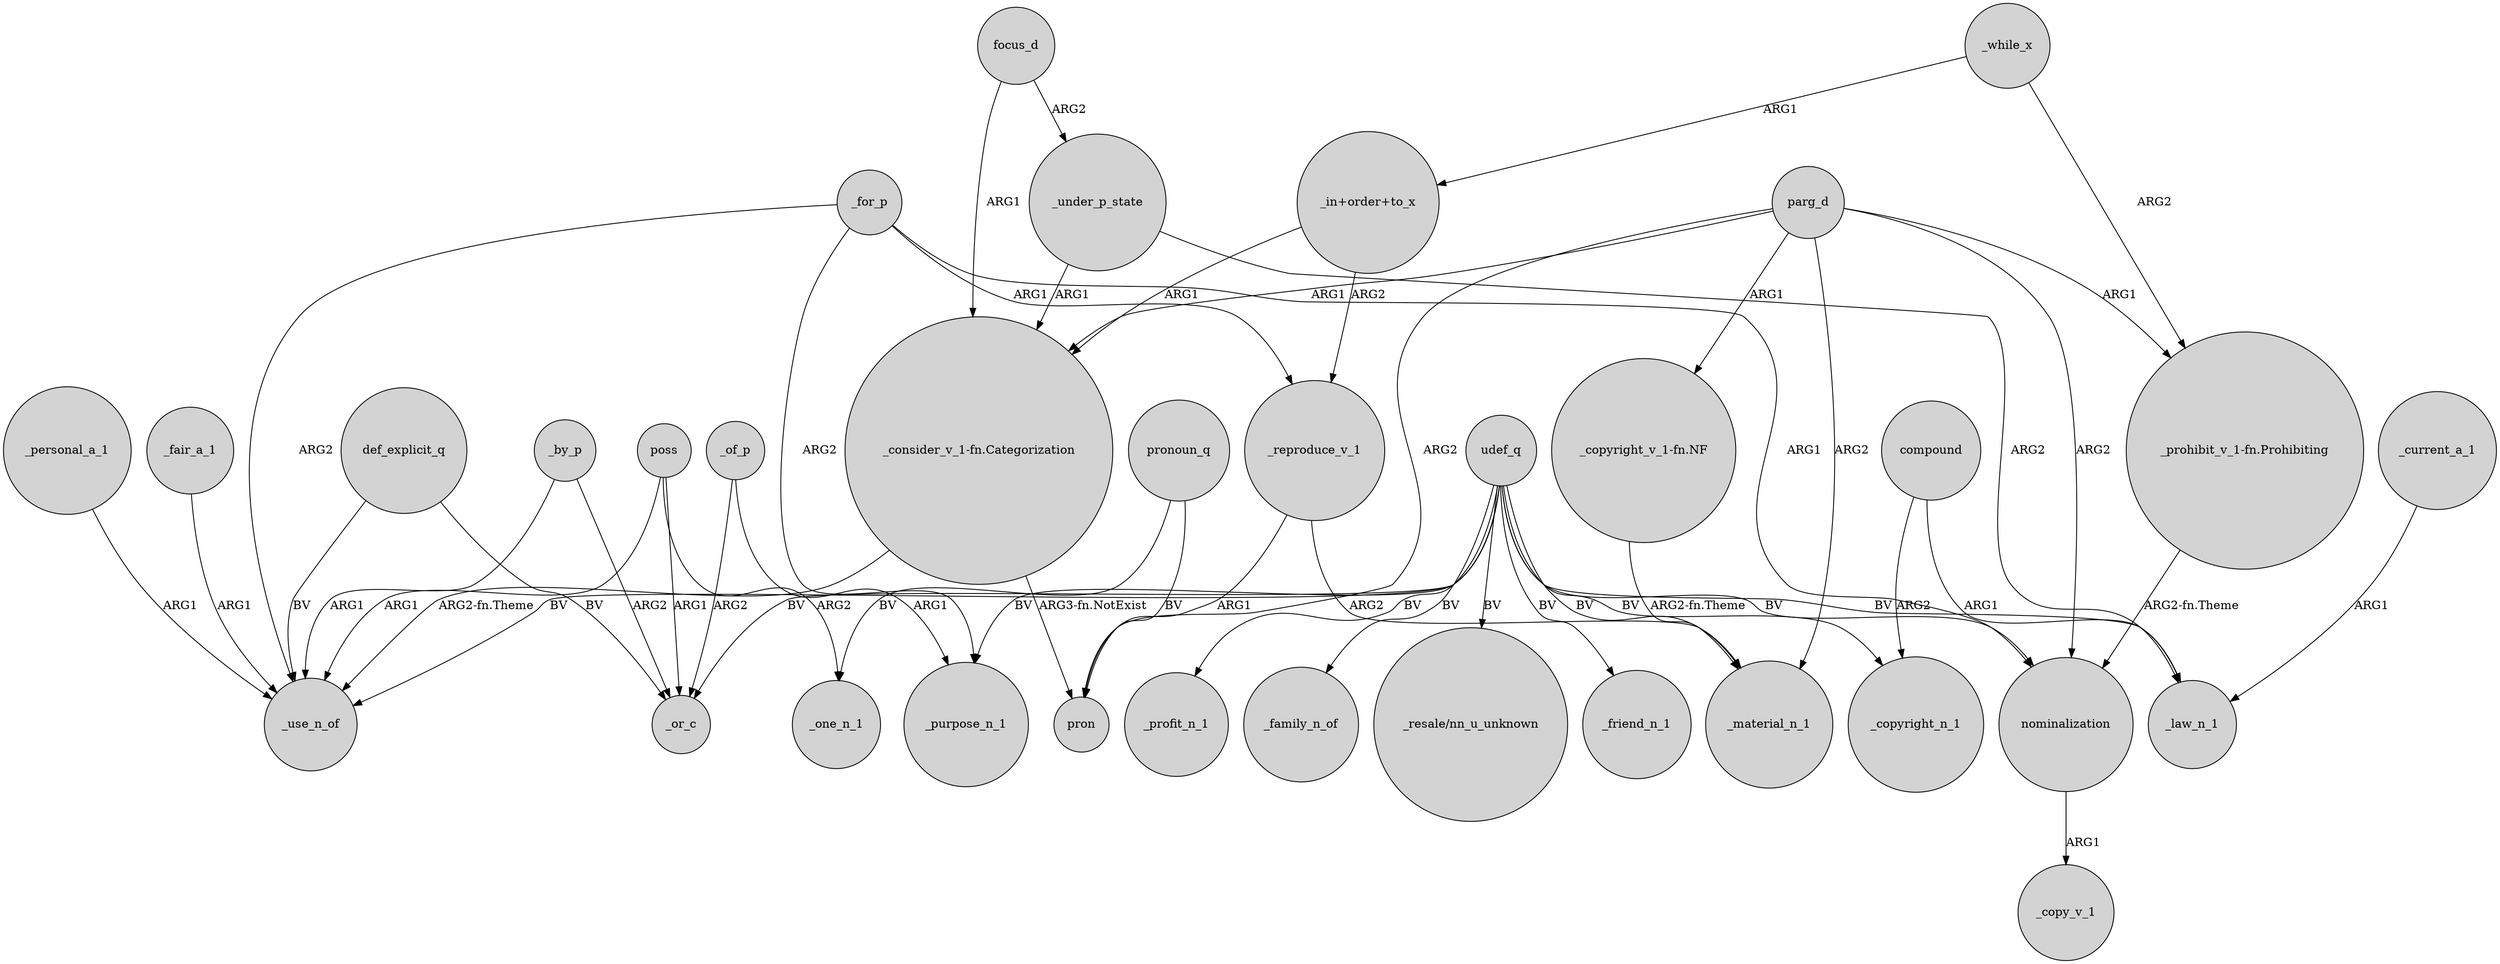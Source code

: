digraph {
	node [shape=circle style=filled]
	focus_d -> "_consider_v_1-fn.Categorization" [label=ARG1]
	_of_p -> _purpose_n_1 [label=ARG1]
	parg_d -> "_copyright_v_1-fn.NF" [label=ARG1]
	_by_p -> _or_c [label=ARG2]
	nominalization -> _copy_v_1 [label=ARG1]
	poss -> _use_n_of [label=ARG1]
	parg_d -> "_prohibit_v_1-fn.Prohibiting" [label=ARG1]
	def_explicit_q -> _or_c [label=BV]
	_current_a_1 -> _law_n_1 [label=ARG1]
	udef_q -> _use_n_of [label=BV]
	"_consider_v_1-fn.Categorization" -> pron [label="ARG3-fn.NotExist"]
	"_consider_v_1-fn.Categorization" -> _use_n_of [label="ARG2-fn.Theme"]
	parg_d -> "_consider_v_1-fn.Categorization" [label=ARG1]
	udef_q -> _purpose_n_1 [label=BV]
	"_prohibit_v_1-fn.Prohibiting" -> nominalization [label="ARG2-fn.Theme"]
	udef_q -> "_resale/nn_u_unknown" [label=BV]
	udef_q -> _law_n_1 [label=BV]
	udef_q -> _or_c [label=BV]
	_while_x -> "_in+order+to_x" [label=ARG1]
	_while_x -> "_prohibit_v_1-fn.Prohibiting" [label=ARG2]
	_under_p_state -> "_consider_v_1-fn.Categorization" [label=ARG1]
	parg_d -> pron [label=ARG2]
	_personal_a_1 -> _use_n_of [label=ARG1]
	_for_p -> _purpose_n_1 [label=ARG2]
	pronoun_q -> pron [label=BV]
	poss -> _one_n_1 [label=ARG2]
	_reproduce_v_1 -> _material_n_1 [label=ARG2]
	_of_p -> _or_c [label=ARG2]
	def_explicit_q -> _use_n_of [label=BV]
	"_copyright_v_1-fn.NF" -> _material_n_1 [label="ARG2-fn.Theme"]
	parg_d -> nominalization [label=ARG2]
	_fair_a_1 -> _use_n_of [label=ARG1]
	_under_p_state -> _law_n_1 [label=ARG2]
	_by_p -> _use_n_of [label=ARG1]
	poss -> _or_c [label=ARG1]
	udef_q -> nominalization [label=BV]
	pronoun_q -> _one_n_1 [label=BV]
	_for_p -> _reproduce_v_1 [label=ARG1]
	udef_q -> _friend_n_1 [label=BV]
	_for_p -> nominalization [label=ARG1]
	"_in+order+to_x" -> "_consider_v_1-fn.Categorization" [label=ARG1]
	_reproduce_v_1 -> pron [label=ARG1]
	udef_q -> _copyright_n_1 [label=BV]
	compound -> _law_n_1 [label=ARG1]
	udef_q -> _profit_n_1 [label=BV]
	udef_q -> _family_n_of [label=BV]
	_for_p -> _use_n_of [label=ARG2]
	focus_d -> _under_p_state [label=ARG2]
	udef_q -> _material_n_1 [label=BV]
	parg_d -> _material_n_1 [label=ARG2]
	"_in+order+to_x" -> _reproduce_v_1 [label=ARG2]
	compound -> _copyright_n_1 [label=ARG2]
}
